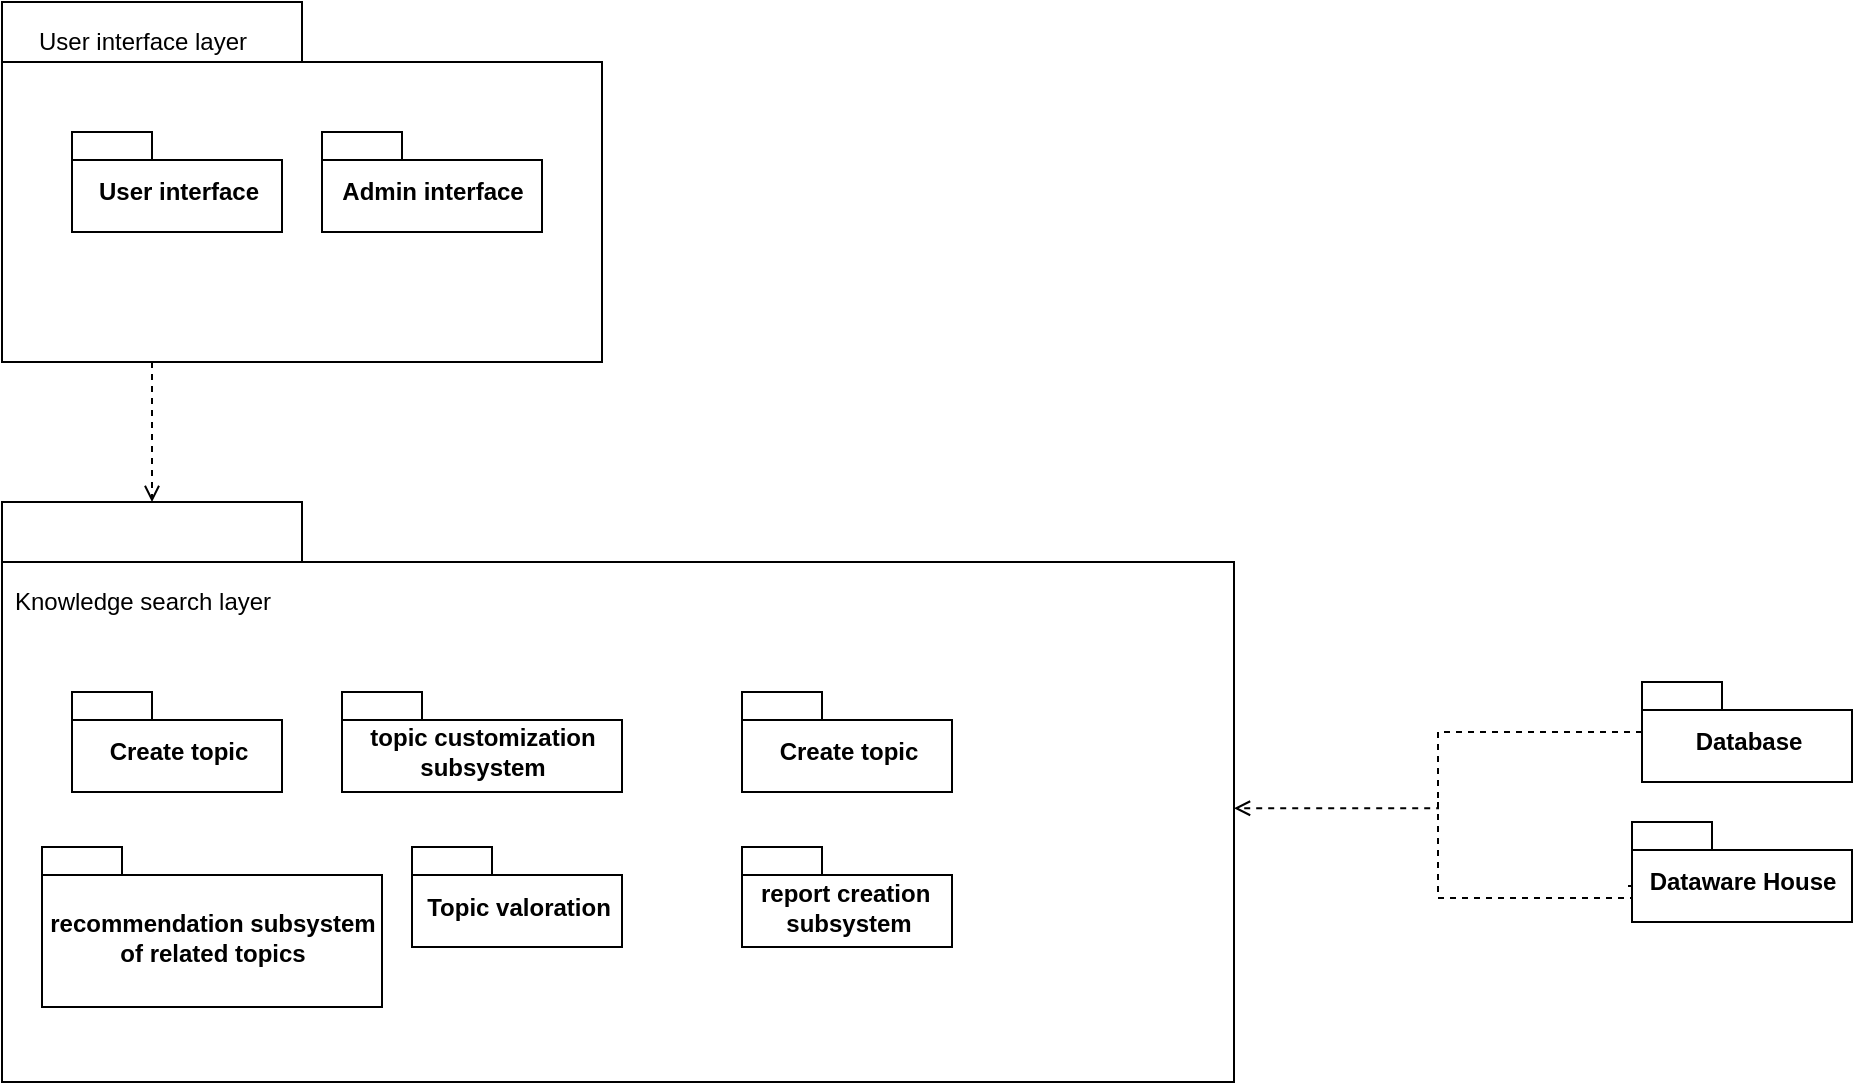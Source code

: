 <mxfile version="14.6.9" type="github">
  <diagram id="_Nj0BDTfMtAq43S4P1q0" name="Page-1">
    <mxGraphModel dx="1102" dy="614" grid="1" gridSize="10" guides="1" tooltips="1" connect="1" arrows="1" fold="1" page="1" pageScale="1" pageWidth="827" pageHeight="1169" math="0" shadow="0">
      <root>
        <mxCell id="0" />
        <mxCell id="1" parent="0" />
        <mxCell id="xPAM7A97zWqUdHaIwg-T-13" style="edgeStyle=orthogonalEdgeStyle;rounded=0;orthogonalLoop=1;jettySize=auto;html=1;endArrow=open;endFill=0;dashed=1;entryX=0;entryY=0;entryDx=75;entryDy=0;entryPerimeter=0;exitX=0.25;exitY=1;exitDx=0;exitDy=0;exitPerimeter=0;strokeWidth=1;" edge="1" parent="1" source="xPAM7A97zWqUdHaIwg-T-1" target="xPAM7A97zWqUdHaIwg-T-5">
          <mxGeometry relative="1" as="geometry" />
        </mxCell>
        <mxCell id="xPAM7A97zWqUdHaIwg-T-1" value="" style="shape=folder;fontStyle=1;spacingTop=10;tabWidth=150;tabHeight=30;tabPosition=left;html=1;" vertex="1" parent="1">
          <mxGeometry x="110" y="90" width="300" height="180" as="geometry" />
        </mxCell>
        <mxCell id="xPAM7A97zWqUdHaIwg-T-2" value="User interface layer" style="text;html=1;align=center;verticalAlign=middle;resizable=0;points=[];autosize=1;strokeColor=none;" vertex="1" parent="1">
          <mxGeometry x="120" y="100" width="120" height="20" as="geometry" />
        </mxCell>
        <mxCell id="xPAM7A97zWqUdHaIwg-T-3" value="User interface" style="shape=folder;fontStyle=1;spacingTop=10;tabWidth=40;tabHeight=14;tabPosition=left;html=1;" vertex="1" parent="1">
          <mxGeometry x="145" y="155" width="105" height="50" as="geometry" />
        </mxCell>
        <mxCell id="xPAM7A97zWqUdHaIwg-T-4" value="Admin interface" style="shape=folder;fontStyle=1;spacingTop=10;tabWidth=40;tabHeight=14;tabPosition=left;html=1;" vertex="1" parent="1">
          <mxGeometry x="270" y="155" width="110" height="50" as="geometry" />
        </mxCell>
        <mxCell id="xPAM7A97zWqUdHaIwg-T-5" value="" style="shape=folder;fontStyle=1;spacingTop=10;tabWidth=150;tabHeight=30;tabPosition=left;html=1;" vertex="1" parent="1">
          <mxGeometry x="110" y="340" width="616" height="290" as="geometry" />
        </mxCell>
        <mxCell id="xPAM7A97zWqUdHaIwg-T-6" value="Knowledge search layer" style="text;html=1;align=center;verticalAlign=middle;resizable=0;points=[];autosize=1;strokeColor=none;" vertex="1" parent="1">
          <mxGeometry x="110" y="380" width="140" height="20" as="geometry" />
        </mxCell>
        <mxCell id="xPAM7A97zWqUdHaIwg-T-7" value="Create topic" style="shape=folder;fontStyle=1;spacingTop=10;tabWidth=40;tabHeight=14;tabPosition=left;html=1;" vertex="1" parent="1">
          <mxGeometry x="145" y="435" width="105" height="50" as="geometry" />
        </mxCell>
        <mxCell id="xPAM7A97zWqUdHaIwg-T-8" value="topic customization &lt;br&gt;subsystem" style="shape=folder;fontStyle=1;spacingTop=10;tabWidth=40;tabHeight=14;tabPosition=left;html=1;" vertex="1" parent="1">
          <mxGeometry x="280" y="435" width="140" height="50" as="geometry" />
        </mxCell>
        <mxCell id="xPAM7A97zWqUdHaIwg-T-9" value="Create topic" style="shape=folder;fontStyle=1;spacingTop=10;tabWidth=40;tabHeight=14;tabPosition=left;html=1;" vertex="1" parent="1">
          <mxGeometry x="480" y="435" width="105" height="50" as="geometry" />
        </mxCell>
        <mxCell id="xPAM7A97zWqUdHaIwg-T-10" value="recommendation subsystem &lt;br&gt;of related topics" style="shape=folder;fontStyle=1;spacingTop=10;tabWidth=40;tabHeight=14;tabPosition=left;html=1;" vertex="1" parent="1">
          <mxGeometry x="130" y="512.5" width="170" height="80" as="geometry" />
        </mxCell>
        <mxCell id="xPAM7A97zWqUdHaIwg-T-11" value="Topic valoration" style="shape=folder;fontStyle=1;spacingTop=10;tabWidth=40;tabHeight=14;tabPosition=left;html=1;" vertex="1" parent="1">
          <mxGeometry x="315" y="512.5" width="105" height="50" as="geometry" />
        </mxCell>
        <mxCell id="xPAM7A97zWqUdHaIwg-T-12" value="report creation&amp;nbsp;&lt;br&gt;subsystem" style="shape=folder;fontStyle=1;spacingTop=10;tabWidth=40;tabHeight=14;tabPosition=left;html=1;" vertex="1" parent="1">
          <mxGeometry x="480" y="512.5" width="105" height="50" as="geometry" />
        </mxCell>
        <mxCell id="xPAM7A97zWqUdHaIwg-T-16" style="edgeStyle=orthogonalEdgeStyle;rounded=0;orthogonalLoop=1;jettySize=auto;html=1;entryX=1;entryY=0.528;entryDx=0;entryDy=0;entryPerimeter=0;dashed=1;endArrow=open;endFill=0;" edge="1" parent="1" source="xPAM7A97zWqUdHaIwg-T-14" target="xPAM7A97zWqUdHaIwg-T-5">
          <mxGeometry relative="1" as="geometry" />
        </mxCell>
        <mxCell id="xPAM7A97zWqUdHaIwg-T-14" value="Database" style="shape=folder;fontStyle=1;spacingTop=10;tabWidth=40;tabHeight=14;tabPosition=left;html=1;" vertex="1" parent="1">
          <mxGeometry x="930" y="430" width="105" height="50" as="geometry" />
        </mxCell>
        <mxCell id="xPAM7A97zWqUdHaIwg-T-18" style="edgeStyle=orthogonalEdgeStyle;rounded=0;orthogonalLoop=1;jettySize=auto;html=1;dashed=1;endArrow=none;endFill=0;exitX=0;exitY=0;exitDx=0;exitDy=32;exitPerimeter=0;" edge="1" parent="1">
          <mxGeometry relative="1" as="geometry">
            <mxPoint x="828" y="490" as="targetPoint" />
            <mxPoint x="923" y="532" as="sourcePoint" />
            <Array as="points">
              <mxPoint x="928" y="538" />
              <mxPoint x="828" y="538" />
            </Array>
          </mxGeometry>
        </mxCell>
        <mxCell id="xPAM7A97zWqUdHaIwg-T-15" value="Dataware House" style="shape=folder;fontStyle=1;spacingTop=10;tabWidth=40;tabHeight=14;tabPosition=left;html=1;" vertex="1" parent="1">
          <mxGeometry x="925" y="500" width="110" height="50" as="geometry" />
        </mxCell>
      </root>
    </mxGraphModel>
  </diagram>
</mxfile>
